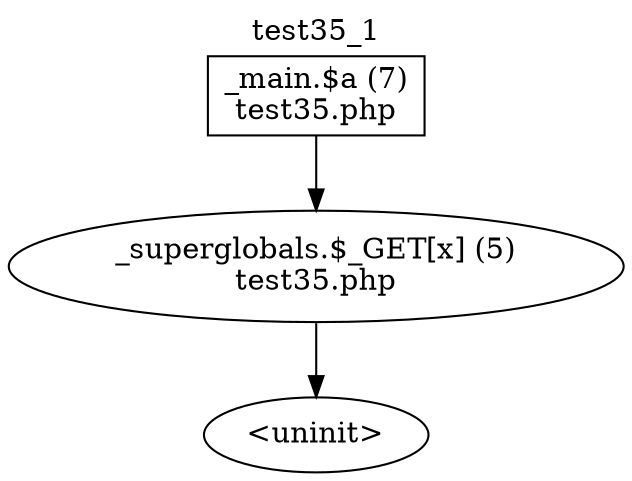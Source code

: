 digraph cfg {
  label="test35_1";
  labelloc=t;
  n1 [shape=box, label="_main.$a (7)\ntest35.php"];
  n2 [shape=ellipse, label="_superglobals.$_GET[x] (5)\ntest35.php"];
  n3 [shape=ellipse, label="<uninit>"];
  n1 -> n2;
  n2 -> n3;
}
